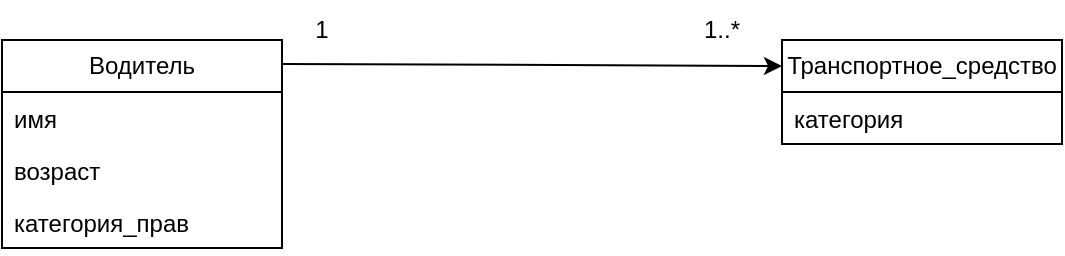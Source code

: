 <mxfile version="24.8.0">
  <diagram name="Страница — 1" id="vGt7lR4B85I-PkY_psKx">
    <mxGraphModel dx="1364" dy="793" grid="1" gridSize="10" guides="1" tooltips="1" connect="1" arrows="1" fold="1" page="1" pageScale="1" pageWidth="827" pageHeight="1169" math="0" shadow="0">
      <root>
        <mxCell id="0" />
        <mxCell id="1" parent="0" />
        <mxCell id="NVqmUvnz8swRxxiXP63p-1" value="Водитель" style="swimlane;fontStyle=0;childLayout=stackLayout;horizontal=1;startSize=26;fillColor=none;horizontalStack=0;resizeParent=1;resizeParentMax=0;resizeLast=0;collapsible=1;marginBottom=0;whiteSpace=wrap;html=1;" vertex="1" parent="1">
          <mxGeometry x="70" y="160" width="140" height="104" as="geometry" />
        </mxCell>
        <mxCell id="NVqmUvnz8swRxxiXP63p-2" value="имя" style="text;strokeColor=none;fillColor=none;align=left;verticalAlign=top;spacingLeft=4;spacingRight=4;overflow=hidden;rotatable=0;points=[[0,0.5],[1,0.5]];portConstraint=eastwest;whiteSpace=wrap;html=1;" vertex="1" parent="NVqmUvnz8swRxxiXP63p-1">
          <mxGeometry y="26" width="140" height="26" as="geometry" />
        </mxCell>
        <mxCell id="NVqmUvnz8swRxxiXP63p-3" value="возраст" style="text;strokeColor=none;fillColor=none;align=left;verticalAlign=top;spacingLeft=4;spacingRight=4;overflow=hidden;rotatable=0;points=[[0,0.5],[1,0.5]];portConstraint=eastwest;whiteSpace=wrap;html=1;" vertex="1" parent="NVqmUvnz8swRxxiXP63p-1">
          <mxGeometry y="52" width="140" height="26" as="geometry" />
        </mxCell>
        <mxCell id="NVqmUvnz8swRxxiXP63p-4" value="категория_прав" style="text;strokeColor=none;fillColor=none;align=left;verticalAlign=top;spacingLeft=4;spacingRight=4;overflow=hidden;rotatable=0;points=[[0,0.5],[1,0.5]];portConstraint=eastwest;whiteSpace=wrap;html=1;" vertex="1" parent="NVqmUvnz8swRxxiXP63p-1">
          <mxGeometry y="78" width="140" height="26" as="geometry" />
        </mxCell>
        <mxCell id="NVqmUvnz8swRxxiXP63p-9" value="Транспортное_средство" style="swimlane;fontStyle=0;childLayout=stackLayout;horizontal=1;startSize=26;fillColor=none;horizontalStack=0;resizeParent=1;resizeParentMax=0;resizeLast=0;collapsible=1;marginBottom=0;whiteSpace=wrap;html=1;" vertex="1" parent="1">
          <mxGeometry x="460" y="160" width="140" height="52" as="geometry" />
        </mxCell>
        <mxCell id="NVqmUvnz8swRxxiXP63p-10" value="категория" style="text;strokeColor=none;fillColor=none;align=left;verticalAlign=top;spacingLeft=4;spacingRight=4;overflow=hidden;rotatable=0;points=[[0,0.5],[1,0.5]];portConstraint=eastwest;whiteSpace=wrap;html=1;" vertex="1" parent="NVqmUvnz8swRxxiXP63p-9">
          <mxGeometry y="26" width="140" height="26" as="geometry" />
        </mxCell>
        <mxCell id="NVqmUvnz8swRxxiXP63p-13" value="" style="endArrow=classic;html=1;rounded=0;exitX=1;exitY=0.115;exitDx=0;exitDy=0;exitPerimeter=0;entryX=0;entryY=0.25;entryDx=0;entryDy=0;" edge="1" parent="1" source="NVqmUvnz8swRxxiXP63p-1" target="NVqmUvnz8swRxxiXP63p-9">
          <mxGeometry width="50" height="50" relative="1" as="geometry">
            <mxPoint x="390" y="390" as="sourcePoint" />
            <mxPoint x="440" y="340" as="targetPoint" />
          </mxGeometry>
        </mxCell>
        <mxCell id="NVqmUvnz8swRxxiXP63p-14" value="1" style="text;html=1;align=center;verticalAlign=middle;whiteSpace=wrap;rounded=0;" vertex="1" parent="1">
          <mxGeometry x="200" y="140" width="60" height="30" as="geometry" />
        </mxCell>
        <mxCell id="NVqmUvnz8swRxxiXP63p-15" value="1..*" style="text;html=1;align=center;verticalAlign=middle;whiteSpace=wrap;rounded=0;" vertex="1" parent="1">
          <mxGeometry x="400" y="140" width="60" height="30" as="geometry" />
        </mxCell>
      </root>
    </mxGraphModel>
  </diagram>
</mxfile>

